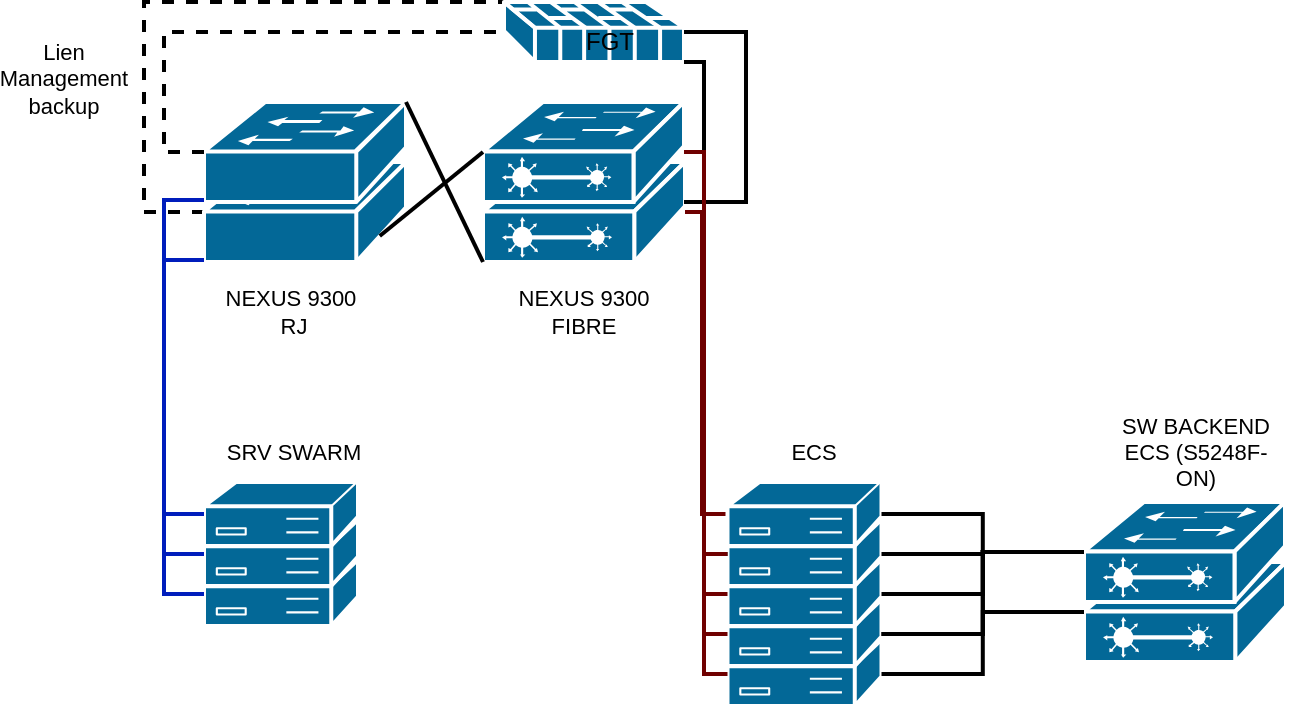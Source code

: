 <mxfile version="28.2.8">
  <diagram name="Page-1" id="IgCo4UZwmXHbuVfaNSs3">
    <mxGraphModel dx="983" dy="518" grid="1" gridSize="10" guides="1" tooltips="1" connect="1" arrows="1" fold="1" page="1" pageScale="1" pageWidth="827" pageHeight="1169" math="0" shadow="0">
      <root>
        <mxCell id="0" />
        <mxCell id="1" parent="0" />
        <mxCell id="qqB9WZ809ZoDSPGzW8jq-26" value="" style="shape=mxgraph.cisco.controllers_and_modules.3174_(desktop)_cluster_controller;sketch=0;html=1;pointerEvents=1;dashed=0;fillColor=#036897;strokeColor=#ffffff;strokeWidth=2;verticalLabelPosition=bottom;verticalAlign=top;align=center;outlineConnect=0;fontFamily=Helvetica;fontSize=11;fontColor=default;labelBackgroundColor=default;" vertex="1" parent="1">
          <mxGeometry x="471.75" y="570" width="77" height="32" as="geometry" />
        </mxCell>
        <mxCell id="qqB9WZ809ZoDSPGzW8jq-27" value="" style="shape=mxgraph.cisco.controllers_and_modules.3174_(desktop)_cluster_controller;sketch=0;html=1;pointerEvents=1;dashed=0;fillColor=#036897;strokeColor=#ffffff;strokeWidth=2;verticalLabelPosition=bottom;verticalAlign=top;align=center;outlineConnect=0;fontFamily=Helvetica;fontSize=11;fontColor=default;labelBackgroundColor=default;" vertex="1" parent="1">
          <mxGeometry x="471.75" y="550" width="77" height="32" as="geometry" />
        </mxCell>
        <mxCell id="qqB9WZ809ZoDSPGzW8jq-5" style="edgeStyle=orthogonalEdgeStyle;shape=connector;rounded=0;orthogonalLoop=1;jettySize=auto;html=1;exitX=0;exitY=0.5;exitDx=0;exitDy=0;exitPerimeter=0;strokeColor=default;strokeWidth=2;align=center;verticalAlign=middle;fontFamily=Helvetica;fontSize=11;fontColor=default;labelBackgroundColor=default;endArrow=none;endFill=0;entryX=1;entryY=0;entryDx=0;entryDy=0;entryPerimeter=0;dashed=1;" edge="1" parent="1" source="Ye0Dg4Rw3fafRKkHhPYf-3" target="Ye0Dg4Rw3fafRKkHhPYf-1">
          <mxGeometry relative="1" as="geometry">
            <mxPoint x="180" y="250" as="targetPoint" />
            <Array as="points">
              <mxPoint x="180" y="355" />
              <mxPoint x="180" y="250" />
            </Array>
          </mxGeometry>
        </mxCell>
        <mxCell id="Ye0Dg4Rw3fafRKkHhPYf-3" value="" style="shape=mxgraph.cisco.switches.workgroup_switch;sketch=0;html=1;pointerEvents=1;dashed=0;fillColor=#036897;strokeColor=#ffffff;strokeWidth=2;verticalLabelPosition=bottom;verticalAlign=top;align=center;outlineConnect=0;" parent="1" vertex="1">
          <mxGeometry x="210" y="330" width="101" height="50" as="geometry" />
        </mxCell>
        <mxCell id="Ye0Dg4Rw3fafRKkHhPYf-5" value="" style="shape=mxgraph.cisco.switches.workgroup_switch;sketch=0;html=1;pointerEvents=1;dashed=0;fillColor=#036897;strokeColor=#ffffff;strokeWidth=2;verticalLabelPosition=bottom;verticalAlign=top;align=center;outlineConnect=0;" parent="1" vertex="1">
          <mxGeometry x="210" y="300" width="101" height="50" as="geometry" />
        </mxCell>
        <mxCell id="Ye0Dg4Rw3fafRKkHhPYf-1" value="" style="shape=mxgraph.cisco.security.firewall;sketch=0;html=1;pointerEvents=1;dashed=0;fillColor=#036897;strokeColor=#ffffff;strokeWidth=2;verticalLabelPosition=bottom;verticalAlign=top;align=center;outlineConnect=0;direction=north;rotation=0;" parent="1" vertex="1">
          <mxGeometry x="360" y="250" width="90" height="30" as="geometry" />
        </mxCell>
        <mxCell id="Ye0Dg4Rw3fafRKkHhPYf-2" value="FGT" style="text;html=1;whiteSpace=wrap;strokeColor=none;fillColor=none;align=center;verticalAlign=middle;rounded=0;" parent="1" vertex="1">
          <mxGeometry x="383" y="260" width="60" height="20" as="geometry" />
        </mxCell>
        <mxCell id="Ye0Dg4Rw3fafRKkHhPYf-4" value="" style="shape=mxgraph.cisco.switches.layer_2_remote_switch;sketch=0;html=1;pointerEvents=1;dashed=0;fillColor=#036897;strokeColor=#ffffff;strokeWidth=2;verticalLabelPosition=bottom;verticalAlign=top;align=center;outlineConnect=0;" parent="1" vertex="1">
          <mxGeometry x="349.5" y="330" width="101" height="50" as="geometry" />
        </mxCell>
        <mxCell id="Ye0Dg4Rw3fafRKkHhPYf-6" value="" style="shape=mxgraph.cisco.switches.layer_2_remote_switch;sketch=0;html=1;pointerEvents=1;dashed=0;fillColor=#036897;strokeColor=#ffffff;strokeWidth=2;verticalLabelPosition=bottom;verticalAlign=top;align=center;outlineConnect=0;" parent="1" vertex="1">
          <mxGeometry x="349.5" y="300" width="100.5" height="50" as="geometry" />
        </mxCell>
        <mxCell id="Ye0Dg4Rw3fafRKkHhPYf-7" style="edgeStyle=orthogonalEdgeStyle;rounded=0;orthogonalLoop=1;jettySize=auto;html=1;exitX=0;exitY=1;exitDx=0;exitDy=0;exitPerimeter=0;strokeWidth=2;endArrow=none;endFill=0;" parent="1" source="Ye0Dg4Rw3fafRKkHhPYf-1" target="Ye0Dg4Rw3fafRKkHhPYf-6" edge="1">
          <mxGeometry relative="1" as="geometry">
            <Array as="points">
              <mxPoint x="460" y="280" />
              <mxPoint x="460" y="325" />
            </Array>
          </mxGeometry>
        </mxCell>
        <mxCell id="Ye0Dg4Rw3fafRKkHhPYf-8" style="edgeStyle=orthogonalEdgeStyle;rounded=0;orthogonalLoop=1;jettySize=auto;html=1;exitX=0.5;exitY=1;exitDx=0;exitDy=0;exitPerimeter=0;strokeWidth=2;endArrow=none;endFill=0;entryX=1;entryY=1;entryDx=0;entryDy=0;entryPerimeter=0;" parent="1" source="Ye0Dg4Rw3fafRKkHhPYf-1" target="Ye0Dg4Rw3fafRKkHhPYf-6" edge="1">
          <mxGeometry relative="1" as="geometry">
            <mxPoint x="480" y="270" as="sourcePoint" />
            <mxPoint x="481" y="315" as="targetPoint" />
            <Array as="points">
              <mxPoint x="481" y="265" />
              <mxPoint x="481" y="350" />
            </Array>
          </mxGeometry>
        </mxCell>
        <mxCell id="Ye0Dg4Rw3fafRKkHhPYf-11" style="shape=connector;rounded=0;orthogonalLoop=1;jettySize=auto;html=1;exitX=1;exitY=0;exitDx=0;exitDy=0;exitPerimeter=0;entryX=0;entryY=1;entryDx=0;entryDy=0;entryPerimeter=0;strokeColor=default;strokeWidth=2;align=center;verticalAlign=middle;fontFamily=Helvetica;fontSize=11;fontColor=default;labelBackgroundColor=default;endArrow=none;endFill=0;" parent="1" source="Ye0Dg4Rw3fafRKkHhPYf-5" target="Ye0Dg4Rw3fafRKkHhPYf-4" edge="1">
          <mxGeometry relative="1" as="geometry" />
        </mxCell>
        <mxCell id="Ye0Dg4Rw3fafRKkHhPYf-12" style="shape=connector;rounded=0;orthogonalLoop=1;jettySize=auto;html=1;exitX=0.87;exitY=0.74;exitDx=0;exitDy=0;exitPerimeter=0;entryX=0;entryY=0.5;entryDx=0;entryDy=0;entryPerimeter=0;strokeColor=default;strokeWidth=2;align=center;verticalAlign=middle;fontFamily=Helvetica;fontSize=11;fontColor=default;labelBackgroundColor=default;endArrow=none;endFill=0;" parent="1" source="Ye0Dg4Rw3fafRKkHhPYf-3" target="Ye0Dg4Rw3fafRKkHhPYf-6" edge="1">
          <mxGeometry relative="1" as="geometry">
            <mxPoint x="311" y="350" as="sourcePoint" />
            <mxPoint x="352" y="405" as="targetPoint" />
          </mxGeometry>
        </mxCell>
        <mxCell id="qqB9WZ809ZoDSPGzW8jq-1" value="NEXUS 9300 FIBRE" style="text;html=1;whiteSpace=wrap;strokeColor=none;fillColor=none;align=center;verticalAlign=middle;rounded=0;fontFamily=Helvetica;fontSize=11;fontColor=default;labelBackgroundColor=default;" vertex="1" parent="1">
          <mxGeometry x="354.62" y="390" width="90.25" height="30" as="geometry" />
        </mxCell>
        <mxCell id="qqB9WZ809ZoDSPGzW8jq-3" value="&lt;div&gt;NEXUS 9300&amp;nbsp;&lt;/div&gt;&lt;div&gt;RJ&lt;/div&gt;" style="text;html=1;whiteSpace=wrap;strokeColor=none;fillColor=none;align=center;verticalAlign=middle;rounded=0;fontFamily=Helvetica;fontSize=11;fontColor=default;labelBackgroundColor=default;" vertex="1" parent="1">
          <mxGeometry x="210" y="390" width="90.25" height="30" as="geometry" />
        </mxCell>
        <mxCell id="qqB9WZ809ZoDSPGzW8jq-4" style="edgeStyle=orthogonalEdgeStyle;shape=connector;rounded=0;orthogonalLoop=1;jettySize=auto;html=1;exitX=0;exitY=0.5;exitDx=0;exitDy=0;exitPerimeter=0;entryX=0.5;entryY=0;entryDx=0;entryDy=0;entryPerimeter=0;strokeColor=default;strokeWidth=2;align=center;verticalAlign=middle;fontFamily=Helvetica;fontSize=11;fontColor=default;labelBackgroundColor=default;endArrow=none;endFill=0;dashed=1;" edge="1" parent="1" source="Ye0Dg4Rw3fafRKkHhPYf-5" target="Ye0Dg4Rw3fafRKkHhPYf-1">
          <mxGeometry relative="1" as="geometry">
            <Array as="points">
              <mxPoint x="190" y="325" />
              <mxPoint x="190" y="265" />
            </Array>
          </mxGeometry>
        </mxCell>
        <mxCell id="qqB9WZ809ZoDSPGzW8jq-6" value="&lt;div&gt;Lien Management backup&lt;/div&gt;&lt;div&gt;&lt;br&gt;&lt;/div&gt;" style="text;html=1;whiteSpace=wrap;strokeColor=none;fillColor=none;align=center;verticalAlign=middle;rounded=0;fontFamily=Helvetica;fontSize=11;fontColor=default;labelBackgroundColor=default;" vertex="1" parent="1">
          <mxGeometry x="110" y="280" width="60" height="30" as="geometry" />
        </mxCell>
        <mxCell id="qqB9WZ809ZoDSPGzW8jq-9" value="" style="shape=mxgraph.cisco.controllers_and_modules.3174_(desktop)_cluster_controller;sketch=0;html=1;pointerEvents=1;dashed=0;fillColor=#036897;strokeColor=#ffffff;strokeWidth=2;verticalLabelPosition=bottom;verticalAlign=top;align=center;outlineConnect=0;fontFamily=Helvetica;fontSize=11;fontColor=default;labelBackgroundColor=default;" vertex="1" parent="1">
          <mxGeometry x="210" y="530" width="77" height="32" as="geometry" />
        </mxCell>
        <mxCell id="qqB9WZ809ZoDSPGzW8jq-10" value="" style="shape=mxgraph.cisco.controllers_and_modules.3174_(desktop)_cluster_controller;sketch=0;html=1;pointerEvents=1;dashed=0;fillColor=#036897;strokeColor=#ffffff;strokeWidth=2;verticalLabelPosition=bottom;verticalAlign=top;align=center;outlineConnect=0;fontFamily=Helvetica;fontSize=11;fontColor=default;labelBackgroundColor=default;" vertex="1" parent="1">
          <mxGeometry x="210" y="510" width="77" height="32" as="geometry" />
        </mxCell>
        <mxCell id="qqB9WZ809ZoDSPGzW8jq-11" value="" style="shape=mxgraph.cisco.controllers_and_modules.3174_(desktop)_cluster_controller;sketch=0;html=1;pointerEvents=1;dashed=0;fillColor=#036897;strokeColor=#ffffff;strokeWidth=2;verticalLabelPosition=bottom;verticalAlign=top;align=center;outlineConnect=0;fontFamily=Helvetica;fontSize=11;fontColor=default;labelBackgroundColor=default;" vertex="1" parent="1">
          <mxGeometry x="210" y="490" width="77" height="32" as="geometry" />
        </mxCell>
        <mxCell id="qqB9WZ809ZoDSPGzW8jq-13" style="edgeStyle=orthogonalEdgeStyle;shape=connector;rounded=0;orthogonalLoop=1;jettySize=auto;html=1;exitX=0;exitY=0.5;exitDx=0;exitDy=0;exitPerimeter=0;entryX=0;entryY=0.98;entryDx=0;entryDy=0;entryPerimeter=0;strokeColor=#001DBC;strokeWidth=2;align=center;verticalAlign=middle;fontFamily=Helvetica;fontSize=11;fontColor=default;labelBackgroundColor=default;endArrow=none;endFill=0;fillColor=#0050ef;" edge="1" parent="1" source="qqB9WZ809ZoDSPGzW8jq-11" target="Ye0Dg4Rw3fafRKkHhPYf-3">
          <mxGeometry relative="1" as="geometry">
            <Array as="points">
              <mxPoint x="190" y="506" />
              <mxPoint x="190" y="379" />
            </Array>
          </mxGeometry>
        </mxCell>
        <mxCell id="qqB9WZ809ZoDSPGzW8jq-14" style="edgeStyle=orthogonalEdgeStyle;shape=connector;rounded=0;orthogonalLoop=1;jettySize=auto;html=1;exitX=0;exitY=0.5;exitDx=0;exitDy=0;exitPerimeter=0;entryX=0;entryY=0.98;entryDx=0;entryDy=0;entryPerimeter=0;strokeColor=#001DBC;strokeWidth=2;align=center;verticalAlign=middle;fontFamily=Helvetica;fontSize=11;fontColor=default;labelBackgroundColor=default;endArrow=none;endFill=0;fillColor=#0050ef;" edge="1" parent="1" source="qqB9WZ809ZoDSPGzW8jq-10" target="Ye0Dg4Rw3fafRKkHhPYf-3">
          <mxGeometry relative="1" as="geometry">
            <Array as="points">
              <mxPoint x="190" y="526" />
              <mxPoint x="190" y="379" />
            </Array>
          </mxGeometry>
        </mxCell>
        <mxCell id="qqB9WZ809ZoDSPGzW8jq-15" style="edgeStyle=orthogonalEdgeStyle;shape=connector;rounded=0;orthogonalLoop=1;jettySize=auto;html=1;exitX=0;exitY=0.98;exitDx=0;exitDy=0;exitPerimeter=0;entryX=0;entryY=0.5;entryDx=0;entryDy=0;entryPerimeter=0;strokeColor=#001DBC;strokeWidth=2;align=center;verticalAlign=middle;fontFamily=Helvetica;fontSize=11;fontColor=default;labelBackgroundColor=default;endArrow=none;endFill=0;fillColor=#0050ef;" edge="1" parent="1" source="Ye0Dg4Rw3fafRKkHhPYf-3" target="qqB9WZ809ZoDSPGzW8jq-9">
          <mxGeometry relative="1" as="geometry">
            <mxPoint x="220" y="677" as="sourcePoint" />
            <mxPoint x="220" y="530" as="targetPoint" />
            <Array as="points">
              <mxPoint x="190" y="379" />
              <mxPoint x="190" y="546" />
            </Array>
          </mxGeometry>
        </mxCell>
        <mxCell id="qqB9WZ809ZoDSPGzW8jq-16" style="edgeStyle=orthogonalEdgeStyle;shape=connector;rounded=0;orthogonalLoop=1;jettySize=auto;html=1;exitX=0;exitY=0.5;exitDx=0;exitDy=0;exitPerimeter=0;entryX=0;entryY=0.98;entryDx=0;entryDy=0;entryPerimeter=0;strokeColor=#001DBC;strokeWidth=2;align=center;verticalAlign=middle;fontFamily=Helvetica;fontSize=11;fontColor=default;labelBackgroundColor=default;endArrow=none;endFill=0;fillColor=#0050ef;" edge="1" parent="1" source="qqB9WZ809ZoDSPGzW8jq-9" target="Ye0Dg4Rw3fafRKkHhPYf-5">
          <mxGeometry relative="1" as="geometry">
            <Array as="points">
              <mxPoint x="190" y="546" />
              <mxPoint x="190" y="349" />
            </Array>
          </mxGeometry>
        </mxCell>
        <mxCell id="qqB9WZ809ZoDSPGzW8jq-17" value="&lt;div&gt;SRV SWARM&lt;/div&gt;" style="text;html=1;whiteSpace=wrap;strokeColor=none;fillColor=none;align=center;verticalAlign=middle;rounded=0;fontFamily=Helvetica;fontSize=11;fontColor=default;labelBackgroundColor=default;" vertex="1" parent="1">
          <mxGeometry x="210" y="460" width="90.25" height="30" as="geometry" />
        </mxCell>
        <mxCell id="qqB9WZ809ZoDSPGzW8jq-39" style="edgeStyle=orthogonalEdgeStyle;shape=connector;rounded=0;orthogonalLoop=1;jettySize=auto;html=1;exitX=0;exitY=0.5;exitDx=0;exitDy=0;exitPerimeter=0;strokeColor=#6F0000;strokeWidth=2;align=center;verticalAlign=middle;fontFamily=Helvetica;fontSize=11;fontColor=default;labelBackgroundColor=default;endArrow=none;endFill=0;entryX=1;entryY=0.5;entryDx=0;entryDy=0;entryPerimeter=0;fillColor=#a20025;" edge="1" parent="1" source="qqB9WZ809ZoDSPGzW8jq-27" target="Ye0Dg4Rw3fafRKkHhPYf-4">
          <mxGeometry relative="1" as="geometry">
            <mxPoint x="450" y="360" as="targetPoint" />
            <Array as="points">
              <mxPoint x="460" y="566" />
              <mxPoint x="460" y="355" />
            </Array>
          </mxGeometry>
        </mxCell>
        <mxCell id="qqB9WZ809ZoDSPGzW8jq-20" value="" style="shape=mxgraph.cisco.controllers_and_modules.3174_(desktop)_cluster_controller;sketch=0;html=1;pointerEvents=1;dashed=0;fillColor=#036897;strokeColor=#ffffff;strokeWidth=2;verticalLabelPosition=bottom;verticalAlign=top;align=center;outlineConnect=0;fontFamily=Helvetica;fontSize=11;fontColor=default;labelBackgroundColor=default;" vertex="1" parent="1">
          <mxGeometry x="471.75" y="530" width="77" height="32" as="geometry" />
        </mxCell>
        <mxCell id="qqB9WZ809ZoDSPGzW8jq-21" value="" style="shape=mxgraph.cisco.controllers_and_modules.3174_(desktop)_cluster_controller;sketch=0;html=1;pointerEvents=1;dashed=0;fillColor=#036897;strokeColor=#ffffff;strokeWidth=2;verticalLabelPosition=bottom;verticalAlign=top;align=center;outlineConnect=0;fontFamily=Helvetica;fontSize=11;fontColor=default;labelBackgroundColor=default;" vertex="1" parent="1">
          <mxGeometry x="471.75" y="510" width="77" height="32" as="geometry" />
        </mxCell>
        <mxCell id="qqB9WZ809ZoDSPGzW8jq-29" style="edgeStyle=orthogonalEdgeStyle;shape=connector;rounded=0;orthogonalLoop=1;jettySize=auto;html=1;exitX=1;exitY=0.5;exitDx=0;exitDy=0;exitPerimeter=0;strokeWidth=2;align=center;verticalAlign=middle;fontFamily=Helvetica;fontSize=11;fontColor=default;labelBackgroundColor=default;endArrow=none;endFill=0;fillColor=#a20025;strokeColor=#6F0000;" edge="1" parent="1" source="qqB9WZ809ZoDSPGzW8jq-22" target="Ye0Dg4Rw3fafRKkHhPYf-4">
          <mxGeometry relative="1" as="geometry">
            <Array as="points">
              <mxPoint x="459" y="506" />
              <mxPoint x="459" y="355" />
            </Array>
          </mxGeometry>
        </mxCell>
        <mxCell id="qqB9WZ809ZoDSPGzW8jq-22" value="" style="shape=mxgraph.cisco.controllers_and_modules.3174_(desktop)_cluster_controller;sketch=0;html=1;pointerEvents=1;dashed=0;fillColor=#036897;strokeColor=#ffffff;strokeWidth=2;verticalLabelPosition=bottom;verticalAlign=top;align=center;outlineConnect=0;fontFamily=Helvetica;fontSize=11;fontColor=default;labelBackgroundColor=default;" vertex="1" parent="1">
          <mxGeometry x="471.75" y="490" width="77" height="32" as="geometry" />
        </mxCell>
        <mxCell id="qqB9WZ809ZoDSPGzW8jq-28" value="ECS" style="text;html=1;whiteSpace=wrap;strokeColor=none;fillColor=none;align=center;verticalAlign=middle;rounded=0;fontFamily=Helvetica;fontSize=11;fontColor=default;labelBackgroundColor=default;" vertex="1" parent="1">
          <mxGeometry x="470" y="460" width="90.25" height="30" as="geometry" />
        </mxCell>
        <mxCell id="qqB9WZ809ZoDSPGzW8jq-37" style="edgeStyle=orthogonalEdgeStyle;shape=connector;rounded=0;orthogonalLoop=1;jettySize=auto;html=1;exitX=0;exitY=0.5;exitDx=0;exitDy=0;exitPerimeter=0;entryX=1;entryY=0.5;entryDx=0;entryDy=0;entryPerimeter=0;strokeColor=default;strokeWidth=2;align=center;verticalAlign=middle;fontFamily=Helvetica;fontSize=11;fontColor=default;labelBackgroundColor=default;endArrow=none;endFill=0;" edge="1" parent="1" source="qqB9WZ809ZoDSPGzW8jq-21" target="Ye0Dg4Rw3fafRKkHhPYf-4">
          <mxGeometry relative="1" as="geometry">
            <Array as="points">
              <mxPoint x="460" y="526" />
              <mxPoint x="460" y="355" />
            </Array>
          </mxGeometry>
        </mxCell>
        <mxCell id="qqB9WZ809ZoDSPGzW8jq-38" style="edgeStyle=orthogonalEdgeStyle;shape=connector;rounded=0;orthogonalLoop=1;jettySize=auto;html=1;exitX=0;exitY=0.5;exitDx=0;exitDy=0;exitPerimeter=0;entryX=1;entryY=0.5;entryDx=0;entryDy=0;entryPerimeter=0;strokeColor=#6F0000;strokeWidth=2;align=center;verticalAlign=middle;fontFamily=Helvetica;fontSize=11;fontColor=default;labelBackgroundColor=default;endArrow=none;endFill=0;fillColor=#a20025;" edge="1" parent="1" source="qqB9WZ809ZoDSPGzW8jq-20" target="Ye0Dg4Rw3fafRKkHhPYf-4">
          <mxGeometry relative="1" as="geometry">
            <Array as="points">
              <mxPoint x="460" y="546" />
              <mxPoint x="460" y="355" />
            </Array>
          </mxGeometry>
        </mxCell>
        <mxCell id="qqB9WZ809ZoDSPGzW8jq-40" style="edgeStyle=orthogonalEdgeStyle;shape=connector;rounded=0;orthogonalLoop=1;jettySize=auto;html=1;exitX=0;exitY=0.5;exitDx=0;exitDy=0;exitPerimeter=0;entryX=1;entryY=0.5;entryDx=0;entryDy=0;entryPerimeter=0;strokeColor=#6F0000;strokeWidth=2;align=center;verticalAlign=middle;fontFamily=Helvetica;fontSize=11;fontColor=default;labelBackgroundColor=default;endArrow=none;endFill=0;fillColor=#a20025;" edge="1" parent="1" source="qqB9WZ809ZoDSPGzW8jq-26" target="Ye0Dg4Rw3fafRKkHhPYf-4">
          <mxGeometry relative="1" as="geometry">
            <Array as="points">
              <mxPoint x="460" y="586" />
              <mxPoint x="460" y="355" />
            </Array>
          </mxGeometry>
        </mxCell>
        <mxCell id="qqB9WZ809ZoDSPGzW8jq-41" style="edgeStyle=orthogonalEdgeStyle;shape=connector;rounded=0;orthogonalLoop=1;jettySize=auto;html=1;exitX=0;exitY=0.5;exitDx=0;exitDy=0;exitPerimeter=0;entryX=1;entryY=0.5;entryDx=0;entryDy=0;entryPerimeter=0;strokeColor=#6F0000;strokeWidth=2;align=center;verticalAlign=middle;fontFamily=Helvetica;fontSize=11;fontColor=default;labelBackgroundColor=default;endArrow=none;endFill=0;fillColor=#a20025;" edge="1" parent="1" source="qqB9WZ809ZoDSPGzW8jq-21" target="Ye0Dg4Rw3fafRKkHhPYf-6">
          <mxGeometry relative="1" as="geometry">
            <Array as="points">
              <mxPoint x="460" y="526" />
              <mxPoint x="460" y="325" />
            </Array>
          </mxGeometry>
        </mxCell>
        <mxCell id="qqB9WZ809ZoDSPGzW8jq-42" value="" style="shape=mxgraph.cisco.switches.layer_2_remote_switch;sketch=0;html=1;pointerEvents=1;dashed=0;fillColor=#036897;strokeColor=#ffffff;strokeWidth=2;verticalLabelPosition=bottom;verticalAlign=top;align=center;outlineConnect=0;" vertex="1" parent="1">
          <mxGeometry x="650" y="530" width="101" height="50" as="geometry" />
        </mxCell>
        <mxCell id="qqB9WZ809ZoDSPGzW8jq-43" value="" style="shape=mxgraph.cisco.switches.layer_2_remote_switch;sketch=0;html=1;pointerEvents=1;dashed=0;fillColor=#036897;strokeColor=#ffffff;strokeWidth=2;verticalLabelPosition=bottom;verticalAlign=top;align=center;outlineConnect=0;" vertex="1" parent="1">
          <mxGeometry x="650" y="500" width="100.5" height="50" as="geometry" />
        </mxCell>
        <mxCell id="qqB9WZ809ZoDSPGzW8jq-45" style="edgeStyle=orthogonalEdgeStyle;shape=connector;rounded=0;orthogonalLoop=1;jettySize=auto;html=1;exitX=1;exitY=0.5;exitDx=0;exitDy=0;exitPerimeter=0;entryX=0;entryY=0.5;entryDx=0;entryDy=0;entryPerimeter=0;strokeColor=default;strokeWidth=2;align=center;verticalAlign=middle;fontFamily=Helvetica;fontSize=11;fontColor=default;labelBackgroundColor=default;endArrow=none;endFill=0;" edge="1" parent="1" source="qqB9WZ809ZoDSPGzW8jq-22" target="qqB9WZ809ZoDSPGzW8jq-43">
          <mxGeometry relative="1" as="geometry" />
        </mxCell>
        <mxCell id="qqB9WZ809ZoDSPGzW8jq-46" style="edgeStyle=orthogonalEdgeStyle;shape=connector;rounded=0;orthogonalLoop=1;jettySize=auto;html=1;exitX=1;exitY=0.5;exitDx=0;exitDy=0;exitPerimeter=0;entryX=0;entryY=0.5;entryDx=0;entryDy=0;entryPerimeter=0;strokeColor=default;strokeWidth=2;align=center;verticalAlign=middle;fontFamily=Helvetica;fontSize=11;fontColor=default;labelBackgroundColor=default;endArrow=none;endFill=0;" edge="1" parent="1" source="qqB9WZ809ZoDSPGzW8jq-21" target="qqB9WZ809ZoDSPGzW8jq-43">
          <mxGeometry relative="1" as="geometry" />
        </mxCell>
        <mxCell id="qqB9WZ809ZoDSPGzW8jq-47" style="edgeStyle=orthogonalEdgeStyle;shape=connector;rounded=0;orthogonalLoop=1;jettySize=auto;html=1;exitX=1;exitY=0.5;exitDx=0;exitDy=0;exitPerimeter=0;entryX=0;entryY=0.5;entryDx=0;entryDy=0;entryPerimeter=0;strokeColor=default;strokeWidth=2;align=center;verticalAlign=middle;fontFamily=Helvetica;fontSize=11;fontColor=default;labelBackgroundColor=default;endArrow=none;endFill=0;" edge="1" parent="1" source="qqB9WZ809ZoDSPGzW8jq-20" target="qqB9WZ809ZoDSPGzW8jq-43">
          <mxGeometry relative="1" as="geometry" />
        </mxCell>
        <mxCell id="qqB9WZ809ZoDSPGzW8jq-48" style="edgeStyle=orthogonalEdgeStyle;shape=connector;rounded=0;orthogonalLoop=1;jettySize=auto;html=1;exitX=1;exitY=0.5;exitDx=0;exitDy=0;exitPerimeter=0;entryX=0;entryY=0.5;entryDx=0;entryDy=0;entryPerimeter=0;strokeColor=default;strokeWidth=2;align=center;verticalAlign=middle;fontFamily=Helvetica;fontSize=11;fontColor=default;labelBackgroundColor=default;endArrow=none;endFill=0;" edge="1" parent="1" source="qqB9WZ809ZoDSPGzW8jq-27" target="qqB9WZ809ZoDSPGzW8jq-43">
          <mxGeometry relative="1" as="geometry" />
        </mxCell>
        <mxCell id="qqB9WZ809ZoDSPGzW8jq-49" style="edgeStyle=orthogonalEdgeStyle;shape=connector;rounded=0;orthogonalLoop=1;jettySize=auto;html=1;exitX=1;exitY=0.5;exitDx=0;exitDy=0;exitPerimeter=0;entryX=0;entryY=0.5;entryDx=0;entryDy=0;entryPerimeter=0;strokeColor=default;strokeWidth=2;align=center;verticalAlign=middle;fontFamily=Helvetica;fontSize=11;fontColor=default;labelBackgroundColor=default;endArrow=none;endFill=0;" edge="1" parent="1" source="qqB9WZ809ZoDSPGzW8jq-26" target="qqB9WZ809ZoDSPGzW8jq-43">
          <mxGeometry relative="1" as="geometry" />
        </mxCell>
        <mxCell id="qqB9WZ809ZoDSPGzW8jq-50" style="edgeStyle=orthogonalEdgeStyle;shape=connector;rounded=0;orthogonalLoop=1;jettySize=auto;html=1;exitX=1;exitY=0.5;exitDx=0;exitDy=0;exitPerimeter=0;entryX=0;entryY=0.5;entryDx=0;entryDy=0;entryPerimeter=0;strokeColor=default;strokeWidth=2;align=center;verticalAlign=middle;fontFamily=Helvetica;fontSize=11;fontColor=default;labelBackgroundColor=default;endArrow=none;endFill=0;" edge="1" parent="1" source="qqB9WZ809ZoDSPGzW8jq-27" target="qqB9WZ809ZoDSPGzW8jq-42">
          <mxGeometry relative="1" as="geometry" />
        </mxCell>
        <mxCell id="qqB9WZ809ZoDSPGzW8jq-51" value="SW BACKEND ECS (S5248F-ON)" style="text;html=1;whiteSpace=wrap;strokeColor=none;fillColor=none;align=center;verticalAlign=middle;rounded=0;fontFamily=Helvetica;fontSize=11;fontColor=default;labelBackgroundColor=default;" vertex="1" parent="1">
          <mxGeometry x="660.75" y="460" width="90.25" height="30" as="geometry" />
        </mxCell>
      </root>
    </mxGraphModel>
  </diagram>
</mxfile>
